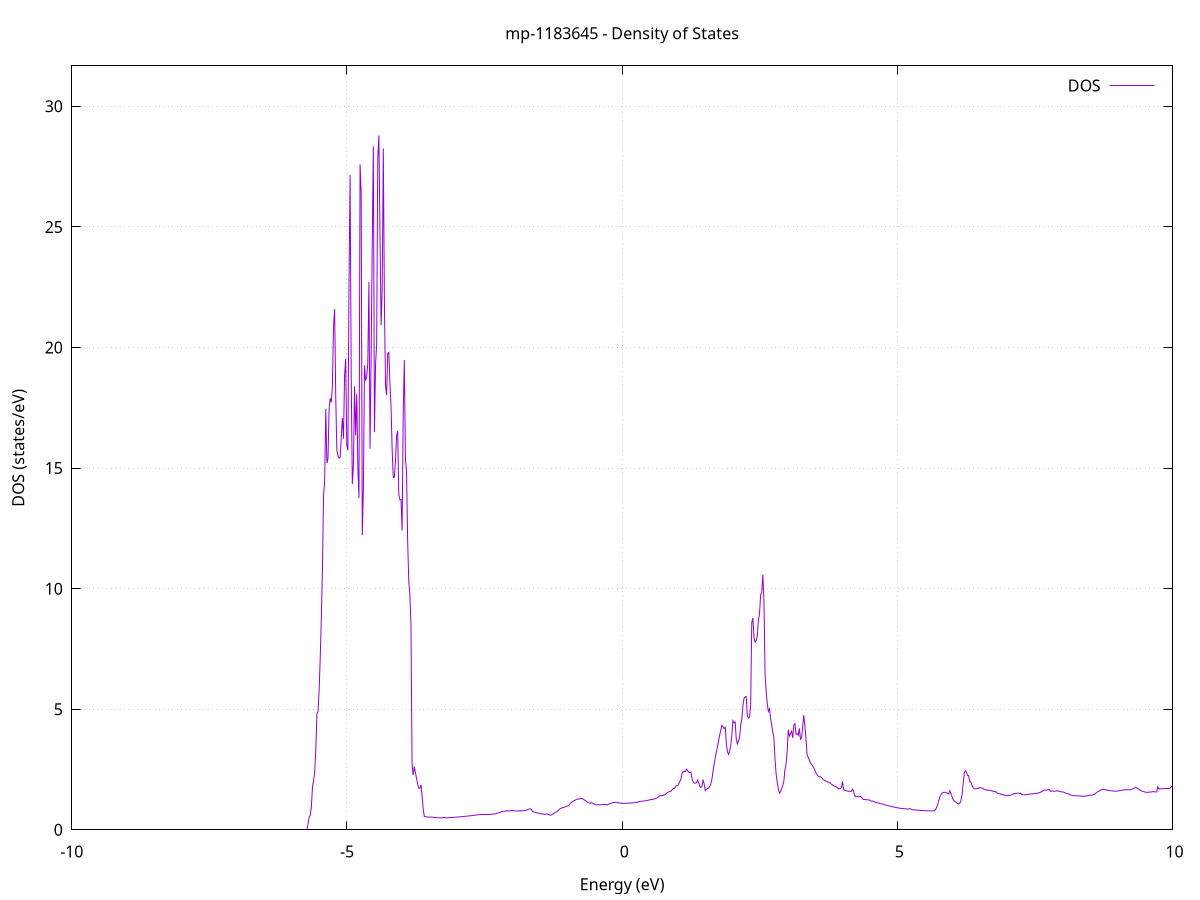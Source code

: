 set title 'mp-1183645 - Density of States'
set xlabel 'Energy (eV)'
set ylabel 'DOS (states/eV)'
set grid
set xrange [-10:10]
set yrange [0:31.679]
set xzeroaxis lt -1
set terminal png size 800,600
set output 'mp-1183645_dos_gnuplot.png'
plot '-' using 1:2 with lines title 'DOS'
-7.556600 0.000000
-7.536500 0.000000
-7.516300 0.000000
-7.496200 0.000000
-7.476100 0.000000
-7.456000 0.000000
-7.435900 0.000000
-7.415800 0.000000
-7.395700 0.000000
-7.375600 0.000000
-7.355500 0.000000
-7.335400 0.000000
-7.315300 0.000000
-7.295200 0.000000
-7.275100 0.000000
-7.255000 0.000000
-7.234900 0.000000
-7.214800 0.000000
-7.194700 0.000000
-7.174600 0.000000
-7.154500 0.000000
-7.134300 0.000000
-7.114200 0.000000
-7.094100 0.000000
-7.074000 0.000000
-7.053900 0.000000
-7.033800 0.000000
-7.013700 0.000000
-6.993600 0.000000
-6.973500 0.000000
-6.953400 0.000000
-6.933300 0.000000
-6.913200 0.000000
-6.893100 0.000000
-6.873000 0.000000
-6.852900 0.000000
-6.832800 0.000000
-6.812700 0.000000
-6.792600 0.000000
-6.772500 0.000000
-6.752300 0.000000
-6.732200 0.000000
-6.712100 0.000000
-6.692000 0.000000
-6.671900 0.000000
-6.651800 0.000000
-6.631700 0.000000
-6.611600 0.000000
-6.591500 0.000000
-6.571400 0.000000
-6.551300 0.000000
-6.531200 0.000000
-6.511100 0.000000
-6.491000 0.000000
-6.470900 0.000000
-6.450800 0.000000
-6.430700 0.000000
-6.410600 0.000000
-6.390500 0.000000
-6.370400 0.000000
-6.350200 0.000000
-6.330100 0.000000
-6.310000 0.000000
-6.289900 0.000000
-6.269800 0.000000
-6.249700 0.000000
-6.229600 0.000000
-6.209500 0.000000
-6.189400 0.000000
-6.169300 0.000000
-6.149200 0.000000
-6.129100 0.000000
-6.109000 0.000000
-6.088900 0.000000
-6.068800 0.000000
-6.048700 0.000000
-6.028600 0.000000
-6.008500 0.000000
-5.988400 0.000000
-5.968200 0.000000
-5.948100 0.000000
-5.928000 0.000000
-5.907900 0.000000
-5.887800 0.000000
-5.867700 0.000000
-5.847600 0.000000
-5.827500 0.000000
-5.807400 0.000000
-5.787300 0.000000
-5.767200 0.000000
-5.747100 0.000000
-5.727000 0.015100
-5.706900 0.247000
-5.686800 0.523000
-5.666700 0.599200
-5.646600 0.967900
-5.626500 1.784100
-5.606400 2.040100
-5.586300 2.386400
-5.566100 3.312200
-5.546000 4.812600
-5.525900 4.905100
-5.505800 5.777400
-5.485700 7.138900
-5.465600 8.777000
-5.445500 10.842700
-5.425400 13.877800
-5.405300 14.445100
-5.385200 17.449700
-5.365100 15.209900
-5.345000 15.383200
-5.324900 17.431600
-5.304800 17.898200
-5.284700 17.726200
-5.264600 18.415500
-5.244500 20.850100
-5.224400 21.592100
-5.204300 17.996700
-5.184100 15.753200
-5.164000 15.520900
-5.143900 15.415400
-5.123800 15.445300
-5.103700 16.280000
-5.083600 17.078200
-5.063500 16.216400
-5.043400 18.832300
-5.023300 19.521800
-5.003200 15.952900
-4.983100 15.730900
-4.963000 22.696300
-4.942900 27.159100
-4.922800 18.734100
-4.902700 14.335300
-4.882600 15.102200
-4.862500 18.387900
-4.842400 16.354900
-4.822300 18.083900
-4.802100 15.004400
-4.782000 13.757100
-4.761900 27.594900
-4.741800 26.421700
-4.721700 12.218400
-4.701600 14.118600
-4.681500 19.258500
-4.661400 18.627400
-4.641300 18.779800
-4.621200 19.360500
-4.601100 22.711600
-4.581000 15.800700
-4.560900 19.657100
-4.540800 24.265500
-4.520700 28.349700
-4.500600 16.487200
-4.480500 19.317900
-4.460400 20.122000
-4.440300 27.858400
-4.420200 28.798800
-4.400000 24.730300
-4.379900 20.924800
-4.359800 22.409300
-4.339700 28.256300
-4.319600 21.833700
-4.299500 18.412600
-4.279400 18.026800
-4.259300 19.759500
-4.239200 19.794000
-4.219100 18.492000
-4.199000 17.551400
-4.178900 15.764700
-4.158800 14.608400
-4.138700 14.622200
-4.118600 15.309500
-4.098500 16.323700
-4.078400 16.538700
-4.058300 13.900200
-4.038200 13.684500
-4.018000 13.692200
-3.997900 12.411000
-3.977800 17.319400
-3.957700 19.482500
-3.937600 15.372800
-3.917500 14.846700
-3.897400 11.980100
-3.877300 10.318700
-3.857200 9.732000
-3.837100 8.513400
-3.817000 2.743500
-3.796900 2.266100
-3.776800 2.622900
-3.756700 2.382400
-3.736600 2.137100
-3.716500 1.903400
-3.696400 1.725900
-3.676300 1.718500
-3.656200 1.859800
-3.636100 1.428100
-3.615900 0.895500
-3.595800 0.560700
-3.575700 0.546000
-3.555600 0.535600
-3.535500 0.529800
-3.515400 0.527500
-3.495300 0.526100
-3.475200 0.525700
-3.455100 0.526100
-3.435000 0.521600
-3.414900 0.508900
-3.394800 0.506200
-3.374700 0.502700
-3.354600 0.499700
-3.334500 0.498100
-3.314400 0.497100
-3.294300 0.496200
-3.274200 0.495400
-3.254100 0.494800
-3.233900 0.494700
-3.213800 0.495300
-3.193700 0.496700
-3.173600 0.499100
-3.153500 0.501700
-3.133400 0.504600
-3.113300 0.507600
-3.093200 0.510700
-3.073100 0.513900
-3.053000 0.517300
-3.032900 0.520800
-3.012800 0.524300
-2.992700 0.528000
-2.972600 0.531700
-2.952500 0.535400
-2.932400 0.539300
-2.912300 0.544500
-2.892200 0.549500
-2.872100 0.554500
-2.851900 0.559200
-2.831800 0.563800
-2.811700 0.568100
-2.791600 0.572700
-2.771500 0.577300
-2.751400 0.581700
-2.731300 0.586000
-2.711200 0.593200
-2.691100 0.600200
-2.671000 0.606600
-2.650900 0.612200
-2.630800 0.617700
-2.610700 0.622100
-2.590600 0.625900
-2.570500 0.629200
-2.550400 0.632000
-2.530300 0.632000
-2.510200 0.631400
-2.490100 0.631400
-2.470000 0.631500
-2.449800 0.631800
-2.429700 0.632500
-2.409600 0.636000
-2.389500 0.640300
-2.369400 0.644900
-2.349300 0.649900
-2.329200 0.655100
-2.309100 0.660700
-2.289000 0.668900
-2.268900 0.683600
-2.248800 0.700500
-2.228700 0.710800
-2.208600 0.722300
-2.188500 0.753900
-2.168400 0.767500
-2.148300 0.765300
-2.128200 0.773200
-2.108100 0.779300
-2.088000 0.783300
-2.067800 0.784900
-2.047700 0.785700
-2.027600 0.786600
-2.007500 0.787100
-1.987400 0.787000
-1.967300 0.782700
-1.947200 0.783000
-1.927100 0.781800
-1.907000 0.779400
-1.886900 0.780800
-1.866800 0.782700
-1.846700 0.783600
-1.826600 0.786000
-1.806500 0.790300
-1.786400 0.796500
-1.766300 0.804500
-1.746200 0.814400
-1.726100 0.828000
-1.706000 0.849000
-1.685800 0.861600
-1.665700 0.865200
-1.645600 0.840700
-1.625500 0.756500
-1.605400 0.741000
-1.585300 0.727400
-1.565200 0.714600
-1.545100 0.702400
-1.525000 0.690800
-1.504900 0.679900
-1.484800 0.669600
-1.464700 0.660100
-1.444600 0.651500
-1.424500 0.645200
-1.404400 0.640900
-1.384300 0.652700
-1.364200 0.657700
-1.344100 0.642500
-1.324000 0.621700
-1.303900 0.605300
-1.283700 0.619500
-1.263600 0.647500
-1.243500 0.676400
-1.223400 0.705300
-1.203300 0.729300
-1.183200 0.757800
-1.163100 0.792500
-1.143000 0.838200
-1.122900 0.877600
-1.102800 0.902100
-1.082700 0.914800
-1.062600 0.926400
-1.042500 0.943100
-1.022400 0.960700
-1.002300 0.979400
-0.982200 0.999100
-0.962100 1.022200
-0.942000 1.096600
-0.921900 1.132800
-0.901700 1.163700
-0.881600 1.192300
-0.861500 1.219300
-0.841400 1.246200
-0.821300 1.266400
-0.801200 1.265600
-0.781100 1.285400
-0.761000 1.289200
-0.740900 1.299300
-0.720800 1.286600
-0.700700 1.262400
-0.680600 1.227600
-0.660500 1.198700
-0.640400 1.163100
-0.620300 1.127200
-0.600200 1.110100
-0.580100 1.097400
-0.560000 1.124700
-0.539900 1.107400
-0.519800 1.083800
-0.499600 1.064500
-0.479500 1.032400
-0.459400 1.034700
-0.439300 1.036200
-0.419200 1.033100
-0.399100 1.033200
-0.379000 1.038300
-0.358900 1.046300
-0.338800 1.051700
-0.318700 1.054500
-0.298600 1.042900
-0.278500 1.027700
-0.258400 1.048300
-0.238300 1.068200
-0.218200 1.086100
-0.198100 1.101400
-0.178000 1.115300
-0.157900 1.127300
-0.137800 1.136200
-0.117600 1.139700
-0.097500 1.137300
-0.077400 1.129000
-0.057300 1.114500
-0.037200 1.104700
-0.017100 1.099200
0.003000 1.095500
0.023100 1.093500
0.043200 1.094100
0.063300 1.096000
0.083400 1.098300
0.103500 1.101200
0.123600 1.104400
0.143700 1.108000
0.163800 1.111700
0.183900 1.115600
0.204000 1.119600
0.224100 1.124400
0.244200 1.130300
0.264400 1.136600
0.284500 1.143200
0.304600 1.173600
0.324700 1.177300
0.344800 1.181600
0.364900 1.186300
0.385000 1.191500
0.405100 1.197300
0.425200 1.204000
0.445300 1.212000
0.465400 1.221200
0.485500 1.231800
0.505600 1.244700
0.525700 1.251700
0.545800 1.259100
0.565900 1.269000
0.586000 1.282800
0.606100 1.298000
0.626200 1.315000
0.646300 1.333100
0.666500 1.388300
0.686600 1.411900
0.706700 1.412600
0.726800 1.421300
0.746900 1.428200
0.767000 1.448800
0.787100 1.469600
0.807200 1.517700
0.827300 1.552100
0.847400 1.569800
0.867500 1.586300
0.887600 1.599300
0.907700 1.667900
0.927800 1.716300
0.947900 1.716200
0.968000 1.786100
0.988100 1.827800
1.008200 1.823900
1.028300 1.905600
1.048500 1.997500
1.068600 2.111000
1.088700 2.339000
1.108800 2.413100
1.128900 2.428100
1.149000 2.414600
1.169100 2.510300
1.189200 2.456100
1.209300 2.388400
1.229400 2.378200
1.249500 2.393600
1.269600 2.118000
1.289700 1.988900
1.309800 1.944500
1.329900 1.933400
1.350000 1.948600
1.370100 2.061400
1.390200 1.950200
1.410300 1.800400
1.430500 1.756300
1.450600 1.795300
1.470700 2.082100
1.490800 1.886900
1.510900 1.623100
1.531000 1.685700
1.551100 1.706300
1.571200 1.732700
1.591300 1.791500
1.611400 1.907200
1.631500 2.103100
1.651600 2.441400
1.671700 2.728400
1.691800 2.982300
1.711900 3.221900
1.732000 3.437200
1.752100 3.684400
1.772200 3.929800
1.792300 4.137000
1.812400 4.332800
1.832600 4.278500
1.852700 4.194000
1.872800 4.249800
1.892900 3.610900
1.913000 3.233100
1.933100 3.132200
1.953200 3.261800
1.973300 3.495800
1.993400 3.954800
2.013500 4.524200
2.033600 4.435900
2.053700 4.467200
2.073800 3.751100
2.093900 3.560400
2.114000 3.674900
2.134100 3.828000
2.154200 4.337500
2.174300 4.602400
2.194400 5.144800
2.214600 5.448500
2.234700 5.516200
2.254800 5.521600
2.274900 4.718300
2.295000 4.637800
2.315100 4.662400
2.335200 5.192000
2.355300 8.596700
2.375400 8.779300
2.395500 7.976300
2.415600 7.789400
2.435700 7.851700
2.455800 8.044400
2.475900 8.701800
2.496000 8.946600
2.516100 9.745100
2.536200 9.842600
2.556300 10.575500
2.576400 9.497900
2.596500 6.464900
2.616700 5.751400
2.636800 5.222100
2.656900 4.911200
2.677000 5.012200
2.697100 4.606000
2.717200 4.343200
2.737300 4.048800
2.757400 3.820900
2.777500 2.939700
2.797600 2.313700
2.817700 1.983300
2.837800 1.697900
2.857900 1.521600
2.878000 1.567200
2.898100 1.714900
2.918200 1.831500
2.938300 2.013200
2.958400 2.509400
2.978500 2.720900
2.998700 3.262400
3.018800 4.143500
3.038900 3.888700
3.059000 3.991400
3.079100 4.088600
3.099200 3.811500
3.119300 4.341300
3.139400 4.403700
3.159500 3.962800
3.179600 3.987600
3.199700 3.914500
3.219800 4.206200
3.239900 3.755400
3.260000 3.802400
3.280100 4.286300
3.300200 4.752600
3.320300 4.311900
3.340400 3.780600
3.360500 3.122600
3.380700 3.001500
3.400800 2.886700
3.420900 2.776400
3.441000 2.710500
3.461100 2.650100
3.481200 2.566300
3.501300 2.479300
3.521400 2.356700
3.541500 2.289800
3.561600 2.223700
3.581700 2.197400
3.601800 2.199200
3.621900 2.168200
3.642000 2.109300
3.662100 2.072000
3.682200 2.045700
3.702300 2.020500
3.722400 1.994900
3.742500 1.974700
3.762600 1.951700
3.782800 1.944900
3.802900 1.887500
3.823000 1.858100
3.843100 1.826200
3.863200 1.790000
3.883300 1.792800
3.903400 1.754500
3.923500 1.712100
3.943600 1.696600
3.963700 1.714300
3.983800 1.740500
4.003900 2.007400
4.024000 1.681700
4.044100 1.633600
4.064200 1.621900
4.084300 1.608400
4.104400 1.601400
4.124500 1.595100
4.144600 1.589700
4.164800 1.594000
4.184900 1.682600
4.205000 1.596800
4.225100 1.411900
4.245200 1.378100
4.265300 1.376500
4.285400 1.367100
4.305500 1.360900
4.325600 1.395000
4.345700 1.358700
4.365800 1.286100
4.385900 1.254900
4.406000 1.255200
4.426100 1.250200
4.446200 1.241800
4.466300 1.241000
4.486400 1.244400
4.506500 1.203900
4.526600 1.192200
4.546700 1.186200
4.566900 1.186100
4.587000 1.150000
4.607100 1.132900
4.627200 1.123300
4.647300 1.113000
4.667400 1.102100
4.687500 1.086400
4.707600 1.077900
4.727700 1.072600
4.747800 1.059900
4.767900 1.044300
4.788000 1.028500
4.808100 1.012000
4.828200 1.001500
4.848300 0.991000
4.868400 0.980700
4.888500 0.970500
4.908600 0.960300
4.928700 0.947600
4.948900 0.933800
4.969000 0.925400
4.989100 0.916900
5.009200 0.908300
5.029300 0.899300
5.049400 0.891800
5.069500 0.887300
5.089600 0.883100
5.109700 0.878600
5.129800 0.873900
5.149900 0.869200
5.170000 0.866600
5.190100 0.863200
5.210200 0.859600
5.230300 0.877700
5.250400 0.855700
5.270500 0.839700
5.290600 0.829700
5.310700 0.824800
5.330900 0.820500
5.351000 0.816500
5.371100 0.812700
5.391200 0.808900
5.411300 0.805000
5.431400 0.801100
5.451500 0.797600
5.471600 0.794600
5.491700 0.791900
5.511800 0.789800
5.531900 0.788300
5.552000 0.787000
5.572100 0.785800
5.592200 0.784800
5.612300 0.783900
5.632400 0.783300
5.652500 0.783100
5.672600 0.785700
5.692700 0.830000
5.712800 0.921800
5.733000 1.044800
5.753100 1.221300
5.773200 1.360200
5.793300 1.452900
5.813400 1.517900
5.833500 1.550900
5.853600 1.555500
5.873700 1.554800
5.893800 1.531300
5.913900 1.505400
5.934000 1.484300
5.954100 1.615900
5.974200 1.501100
5.994300 1.374900
6.014400 1.246800
6.034500 1.200900
6.054600 1.159500
6.074700 1.122500
6.094800 1.089800
6.115000 1.064000
6.135100 1.096800
6.155200 1.213400
6.175300 1.434500
6.195400 1.888400
6.215500 2.347600
6.235600 2.450300
6.255700 2.396400
6.275800 2.254600
6.295900 2.244200
6.316000 1.988800
6.336100 1.987500
6.356200 1.848200
6.376300 1.749900
6.396400 1.698900
6.416500 1.695300
6.436600 1.698900
6.456700 1.710400
6.476800 1.729500
6.497000 1.752400
6.517100 1.739500
6.537200 1.729900
6.557300 1.717600
6.577400 1.663400
6.597500 1.661400
6.617600 1.652200
6.637700 1.638900
6.657800 1.642500
6.677900 1.640600
6.698000 1.627600
6.718100 1.613200
6.738200 1.602700
6.758300 1.590000
6.778400 1.584100
6.798500 1.559200
6.818600 1.514000
6.838700 1.500600
6.858800 1.487500
6.878900 1.474500
6.899100 1.462100
6.919200 1.450600
6.939300 1.441400
6.959400 1.432400
6.979500 1.425300
6.999600 1.420000
7.019700 1.418500
7.039800 1.425700
7.059900 1.437600
7.080000 1.452900
7.100100 1.464700
7.120200 1.506000
7.140300 1.504900
7.160400 1.506900
7.180500 1.514600
7.200600 1.521300
7.220700 1.501100
7.240800 1.521100
7.260900 1.458500
7.281100 1.452600
7.301200 1.452000
7.321300 1.451900
7.341400 1.455000
7.361500 1.461200
7.381600 1.475300
7.401700 1.482700
7.421800 1.481900
7.441900 1.487400
7.462000 1.492200
7.482100 1.496900
7.502200 1.501700
7.522300 1.508200
7.542400 1.515900
7.562500 1.526100
7.582600 1.540900
7.602700 1.559300
7.622800 1.580600
7.642900 1.603200
7.663000 1.626200
7.683200 1.649600
7.703300 1.636700
7.723400 1.651700
7.743500 1.667200
7.763600 1.661200
7.783700 1.598200
7.803800 1.603200
7.823900 1.609800
7.844000 1.599700
7.864100 1.601400
7.884200 1.603400
7.904300 1.620500
7.924400 1.609400
7.944500 1.591100
7.964600 1.579900
7.984700 1.574400
8.004800 1.567000
8.024900 1.559700
8.045000 1.531200
8.065200 1.516600
8.085300 1.504600
8.105400 1.493400
8.125500 1.470100
8.145600 1.446700
8.165700 1.436600
8.185800 1.423700
8.205900 1.414900
8.226000 1.410200
8.246100 1.408000
8.266200 1.406900
8.286300 1.406600
8.306400 1.407300
8.326500 1.408900
8.346600 1.395500
8.366700 1.391500
8.386800 1.389000
8.406900 1.389300
8.427000 1.400200
8.447200 1.411400
8.467300 1.421700
8.487400 1.431000
8.507500 1.439100
8.527600 1.436200
8.547700 1.441400
8.567800 1.456300
8.587900 1.473100
8.608000 1.521700
8.628100 1.555800
8.648200 1.587800
8.668300 1.608700
8.688400 1.637000
8.708500 1.664300
8.728600 1.685500
8.748700 1.668400
8.768800 1.664000
8.788900 1.666500
8.809000 1.641800
8.829100 1.637000
8.849300 1.631800
8.869400 1.622400
8.889500 1.616200
8.909600 1.609600
8.929700 1.604800
8.949800 1.601500
8.969900 1.599900
8.990000 1.598900
9.010100 1.607700
9.030200 1.619200
9.050300 1.628400
9.070400 1.637800
9.090500 1.645800
9.110600 1.651100
9.130700 1.656700
9.150800 1.660800
9.170900 1.663200
9.191000 1.667000
9.211100 1.657400
9.231300 1.656900
9.251400 1.676400
9.271500 1.696000
9.291600 1.712300
9.311700 1.731800
9.331800 1.763600
9.351900 1.726200
9.372000 1.707000
9.392100 1.674800
9.412200 1.636600
9.432300 1.618600
9.452400 1.601800
9.472500 1.585500
9.492600 1.570500
9.512700 1.559100
9.532800 1.554000
9.552900 1.554300
9.573000 1.559300
9.593100 1.564300
9.613300 1.569900
9.633400 1.577500
9.653500 1.578600
9.673600 1.576100
9.693700 1.569700
9.713800 1.571300
9.733900 1.787000
9.754000 1.686800
9.774100 1.695300
9.794200 1.701500
9.814300 1.705500
9.834400 1.707300
9.854500 1.706200
9.874600 1.704600
9.894700 1.706900
9.914800 1.709100
9.934900 1.711600
9.955000 1.727700
9.975100 1.763300
9.995200 1.820000
10.015400 1.802400
10.035500 1.783600
10.055600 1.783400
10.075700 1.785200
10.095800 1.788200
10.115900 1.792300
10.136000 1.866200
10.156100 1.866500
10.176200 1.875100
10.196300 1.878700
10.216400 1.873500
10.236500 1.869500
10.256600 1.867400
10.276700 1.862800
10.296800 1.858700
10.316900 1.850300
10.337000 1.840300
10.357100 1.831000
10.377200 1.819600
10.397400 1.800500
10.417500 1.776700
10.437600 1.748400
10.457700 1.716500
10.477800 1.720400
10.497900 1.749400
10.518000 1.744900
10.538100 1.680500
10.558200 1.656500
10.578300 1.631100
10.598400 1.604300
10.618500 1.588600
10.638600 1.575100
10.658700 1.554200
10.678800 1.531200
10.698900 1.509000
10.719000 1.487800
10.739100 1.466800
10.759200 1.455200
10.779300 1.452900
10.799500 1.433500
10.819600 1.416300
10.839700 1.401500
10.859800 1.389200
10.879900 1.382200
10.900000 1.379000
10.920100 1.380200
10.940200 1.383900
10.960300 1.392400
10.980400 1.411600
11.000500 1.434500
11.020600 1.453500
11.040700 1.467200
11.060800 1.474400
11.080900 1.476200
11.101000 1.471800
11.121100 1.462300
11.141200 1.448500
11.161300 1.433600
11.181500 1.417900
11.201600 1.405300
11.221700 1.423100
11.241800 1.481500
11.261900 1.522800
11.282000 1.472300
11.302100 1.444100
11.322200 1.420000
11.342300 1.430400
11.362400 1.456000
11.382500 1.485500
11.402600 1.516900
11.422700 1.549300
11.442800 1.580000
11.462900 1.616100
11.483000 1.661200
11.503100 1.695100
11.523200 1.736400
11.543300 1.778900
11.563500 1.819600
11.583600 1.898500
11.603700 1.983900
11.623800 2.042600
11.643900 2.075100
11.664000 2.100600
11.684100 2.123400
11.704200 2.092000
11.724300 2.091700
11.744400 2.056800
11.764500 2.020500
11.784600 2.018300
11.804700 2.015200
11.824800 2.014300
11.844900 1.986300
11.865000 1.982400
11.885100 1.980100
11.905200 1.996900
11.925300 2.022900
11.945400 2.047500
11.965600 2.082400
11.985700 2.120800
12.005800 2.159900
12.025900 2.201200
12.046000 2.241400
12.066100 2.259700
12.086200 2.260400
12.106300 2.236800
12.126400 2.201900
12.146500 2.205200
12.166600 2.234500
12.186700 2.265300
12.206800 2.290800
12.226900 2.311700
12.247000 2.328600
12.267100 2.359400
12.287200 2.365000
12.307300 2.384300
12.327400 2.407800
12.347600 2.427900
12.367700 2.456900
12.387800 2.466600
12.407900 2.380500
12.428000 2.349900
12.448100 2.316300
12.468200 2.262400
12.488300 2.170200
12.508400 2.130400
12.528500 2.106900
12.548600 2.107400
12.568700 2.165400
12.588800 2.248300
12.608900 2.344400
12.629000 2.361800
12.649100 2.282800
12.669200 2.303500
12.689300 2.326100
12.709400 2.350400
12.729500 2.367000
12.749700 2.379500
12.769800 2.386200
12.789900 2.387600
12.810000 2.395900
12.830100 2.404300
12.850200 2.413800
12.870300 2.410400
12.890400 2.380800
12.910500 2.339200
12.930600 2.297500
12.950700 2.279500
12.970800 2.278300
12.990900 2.278500
13.011000 2.278900
13.031100 2.255000
13.051200 2.174400
13.071300 2.065700
13.091400 1.989600
13.111500 1.934100
13.131700 1.821200
13.151800 1.806600
13.171900 1.798500
13.192000 1.798000
13.212100 1.855000
13.232200 1.984500
13.252300 2.030700
13.272400 1.967600
13.292500 1.944800
13.312600 1.934900
13.332700 1.934200
13.352800 1.927200
13.372900 1.919800
13.393000 1.914300
13.413100 1.914500
13.433200 1.919100
13.453300 1.953100
13.473400 1.972000
13.493500 2.001500
13.513700 2.040400
13.533800 2.080100
13.553900 2.116000
13.574000 2.138900
13.594100 2.152300
13.614200 2.167200
13.634300 2.184400
13.654400 2.184100
13.674500 2.176100
13.694600 2.175200
13.714700 2.193300
13.734800 2.195600
13.754900 2.208500
13.775000 2.232900
13.795100 2.274500
13.815200 2.262800
13.835300 2.263100
13.855400 2.296800
13.875500 2.336700
13.895600 2.348700
13.915800 2.343100
13.935900 2.322900
13.956000 2.284800
13.976100 2.241400
13.996200 2.187100
14.016300 2.133700
14.036400 2.082800
14.056500 2.044700
14.076600 2.012600
14.096700 1.985000
14.116800 1.958800
14.136900 1.934500
14.157000 1.912400
14.177100 1.891500
14.197200 1.873300
14.217300 1.857700
14.237400 1.844400
14.257500 1.831600
14.277600 1.818900
14.297800 1.807900
14.317900 1.802000
14.338000 1.793500
14.358100 1.796600
14.378200 1.807800
14.398300 1.980100
14.418400 1.961400
14.438500 1.973700
14.458600 2.030500
14.478700 2.063900
14.498800 2.013800
14.518900 1.931500
14.539000 1.906500
14.559100 1.912000
14.579200 1.924800
14.599300 1.945100
14.619400 1.980900
14.639500 2.017300
14.659600 2.069600
14.679800 2.109300
14.699900 2.149900
14.720000 2.189200
14.740100 2.220500
14.760200 2.229800
14.780300 2.224400
14.800400 2.209600
14.820500 2.185100
14.840600 2.157700
14.860700 2.120300
14.880800 2.082500
14.900900 2.050400
14.921000 2.052400
14.941100 1.991200
14.961200 1.987900
14.981300 1.986600
15.001400 1.984100
15.021500 1.980700
15.041600 1.953300
15.061700 1.917500
15.081900 1.889200
15.102000 1.870600
15.122100 1.863000
15.142200 1.866600
15.162300 1.875700
15.182400 1.885600
15.202500 1.892900
15.222600 1.898800
15.242700 1.902100
15.262800 1.932300
15.282900 1.939300
15.303000 1.930800
15.323100 1.914100
15.343200 1.890300
15.363300 1.876300
15.383400 1.862100
15.403500 1.859400
15.423600 1.838400
15.443700 1.827800
15.463900 1.820100
15.484000 1.813100
15.504100 1.807000
15.524200 1.811000
15.544300 1.817500
15.564400 1.889100
15.584500 1.894900
15.604600 1.901500
15.624700 1.909100
15.644800 1.918000
15.664900 1.923300
15.685000 1.925000
15.705100 1.923100
15.725200 1.928300
15.745300 1.936600
15.765400 1.940800
15.785500 1.945800
15.805600 1.951200
15.825700 1.950500
15.845800 1.955000
15.866000 1.961200
15.886100 1.965600
15.906200 1.970300
15.926300 1.967000
15.946400 1.973800
15.966500 1.986000
15.986600 1.989300
16.006700 1.993200
16.026800 1.995800
16.046900 1.999600
16.067000 2.051300
16.087100 1.927100
16.107200 1.932800
16.127300 1.945700
16.147400 1.959300
16.167500 2.013400
16.187600 2.016700
16.207700 1.942100
16.227800 1.943200
16.248000 1.942100
16.268100 1.936800
16.288200 1.927800
16.308300 1.922100
16.328400 1.920200
16.348500 1.925100
16.368600 1.988500
16.388700 1.996700
16.408800 2.017800
16.428900 1.998300
16.449000 1.961900
16.469100 1.918200
16.489200 1.866800
16.509300 1.807000
16.529400 1.731400
16.549500 1.673100
16.569600 1.635100
16.589700 1.610400
16.609800 1.597100
16.630000 1.586700
16.650100 1.576900
16.670200 1.567700
16.690300 1.558700
16.710400 1.551900
16.730500 1.547300
16.750600 1.545000
16.770700 1.539600
16.790800 1.532100
16.810900 1.523600
16.831000 1.512800
16.851100 1.510400
16.871200 1.512500
16.891300 1.518700
16.911400 1.528300
16.931500 1.538100
16.951600 1.547100
16.971700 1.513800
16.991800 1.475300
17.011900 1.480000
17.032100 1.471600
17.052200 1.466700
17.072300 1.465500
17.092400 1.465600
17.112500 1.460900
17.132600 1.451100
17.152700 1.451900
17.172800 1.461400
17.192900 1.473800
17.213000 1.487800
17.233100 1.503500
17.253200 1.518000
17.273300 1.533100
17.293400 1.546900
17.313500 1.559700
17.333600 1.581700
17.353700 1.607100
17.373800 1.631500
17.393900 1.654600
17.414100 1.676500
17.434200 1.697200
17.454300 1.717200
17.474400 1.736300
17.494500 1.725400
17.514600 1.710500
17.534700 1.727300
17.554800 1.755800
17.574900 1.791000
17.595000 1.831300
17.615100 1.880300
17.635200 1.939400
17.655300 2.018800
17.675400 2.074000
17.695500 2.043400
17.715600 2.086500
17.735700 2.089300
17.755800 2.110500
17.775900 2.125400
17.796100 2.120100
17.816200 2.110800
17.836300 2.116400
17.856400 2.132800
17.876500 2.167600
17.896600 2.216100
17.916700 2.231800
17.936800 2.224300
17.956900 2.235000
17.977000 2.256200
17.997100 2.276000
18.017200 2.270300
18.037300 2.221000
18.057400 2.189000
18.077500 2.159800
18.097600 2.125900
18.117700 2.091600
18.137800 2.065100
18.157900 2.041100
18.178000 2.034200
18.198200 2.040100
18.218300 2.049200
18.238400 2.061200
18.258500 2.073100
18.278600 2.145200
18.298700 2.155600
18.318800 2.163700
18.338900 2.209300
18.359000 2.516300
18.379100 2.497800
18.399200 2.479300
18.419300 2.514700
18.439400 2.511000
18.459500 2.403300
18.479600 2.385300
18.499700 2.460100
18.519800 2.557000
18.539900 2.692100
18.560000 2.858700
18.580200 3.040700
18.600300 3.243000
18.620400 3.426900
18.640500 3.578900
18.660600 3.699400
18.680700 3.795000
18.700800 3.818900
18.720900 3.702300
18.741000 3.538000
18.761100 3.466000
18.781200 3.450300
18.801300 3.540500
18.821400 3.233300
18.841500 3.089100
18.861600 3.004900
18.881700 2.921600
18.901800 2.794900
18.921900 2.747100
18.942000 2.708700
18.962100 2.685700
18.982300 2.675200
19.002400 2.528800
19.022500 2.463700
19.042600 2.425300
19.062700 2.407100
19.082800 2.476500
19.102900 2.492800
19.123000 2.511600
19.143100 2.570500
19.163200 2.640300
19.183300 2.719200
19.203400 2.814400
19.223500 2.935500
19.243600 2.980100
19.263700 3.040500
19.283800 3.097400
19.303900 3.130600
19.324000 3.181300
19.344100 3.159900
19.364300 3.160200
19.384400 3.180800
19.404500 3.195100
19.424600 3.253100
19.444700 3.260200
19.464800 3.222700
19.484900 3.183800
19.505000 3.141800
19.525100 3.111500
19.545200 3.070300
19.565300 3.149800
19.585400 3.143100
19.605500 2.968600
19.625600 3.115000
19.645700 3.287200
19.665800 3.358400
19.685900 3.463900
19.706000 3.587800
19.726100 3.759600
19.746300 3.829000
19.766400 3.604500
19.786500 3.473900
19.806600 3.448700
19.826700 3.414000
19.846800 3.330300
19.866900 3.269500
19.887000 3.106000
19.907100 3.043400
19.927200 2.982000
19.947300 2.896200
19.967400 2.833400
19.987500 2.807500
20.007600 2.801700
20.027700 2.808100
20.047800 2.838500
20.067900 2.882900
20.088000 2.920500
20.108100 2.889100
20.128200 2.837400
20.148400 2.795800
20.168500 2.757200
20.188600 2.728600
20.208700 2.726900
20.228800 2.738000
20.248900 2.755200
20.269000 2.776200
20.289100 2.823900
20.309200 2.840700
20.329300 2.864900
20.349400 2.881800
20.369500 2.820500
20.389600 2.786700
20.409700 2.773200
20.429800 2.772000
20.449900 2.789500
20.470000 2.808000
20.490100 2.826600
20.510200 2.839700
20.530400 2.811700
20.550500 2.778600
20.570600 2.763400
20.590700 2.745400
20.610800 2.722600
20.630900 2.701600
20.651000 2.710300
20.671100 2.543300
20.691200 2.522000
20.711300 2.580600
20.731400 2.608900
20.751500 2.624000
20.771600 2.571600
20.791700 2.582200
20.811800 2.632100
20.831900 2.631800
20.852000 2.628900
20.872100 2.622800
20.892200 2.615500
20.912300 2.612800
20.932500 2.619600
20.952600 2.644500
20.972700 2.674300
20.992800 2.696100
21.012900 2.708100
21.033000 2.703000
21.053100 2.680100
21.073200 2.664800
21.093300 2.677900
21.113400 2.701900
21.133500 2.744500
21.153600 2.773900
21.173700 2.779700
21.193800 2.731200
21.213900 2.601700
21.234000 2.559600
21.254100 2.533100
21.274200 2.499200
21.294300 2.463700
21.314500 2.345800
21.334600 2.278300
21.354700 2.217800
21.374800 2.161500
21.394900 2.108100
21.415000 2.057800
21.435100 2.009200
21.455200 2.041100
21.475300 1.989600
21.495400 1.977100
21.515500 1.965200
21.535600 1.947900
21.555700 1.928700
21.575800 1.908500
21.595900 1.905600
21.616000 1.911700
21.636100 1.926600
21.656200 1.948100
21.676300 1.978300
21.696500 2.088200
21.716600 2.067400
21.736700 2.050200
21.756800 2.059600
21.776900 2.085000
21.797000 2.108900
21.817100 2.127900
21.837200 2.099400
21.857300 2.120800
21.877400 2.148500
21.897500 2.177100
21.917600 2.208000
21.937700 2.245500
21.957800 2.289800
21.977900 2.349400
21.998000 2.459700
22.018100 2.585000
22.038200 2.701800
22.058300 2.830600
22.078400 2.795900
22.098600 2.766500
22.118700 2.735700
22.138800 2.694500
22.158900 2.617200
22.179000 2.507700
22.199100 2.309700
22.219200 2.238400
22.239300 2.154300
22.259400 2.081500
22.279500 2.019200
22.299600 1.962300
22.319700 1.911600
22.339800 1.875900
22.359900 1.755900
22.380000 1.713500
22.400100 1.697600
22.420200 1.673600
22.440300 1.654600
22.460400 1.639200
22.480600 1.623800
22.500700 1.611500
22.520800 1.610600
22.540900 1.626700
22.561000 1.637200
22.581100 1.619600
22.601200 1.601500
22.621300 1.586500
22.641400 1.564400
22.661500 1.600000
22.681600 1.558300
22.701700 1.548500
22.721800 1.547000
22.741900 1.544800
22.762000 1.544100
22.782100 1.545200
22.802200 1.546800
22.822300 1.561500
22.842400 1.581800
22.862600 1.651300
22.882700 1.657200
22.902800 1.670100
22.922900 1.692400
22.943000 1.725200
22.963100 1.761200
22.983200 1.810000
23.003300 1.980700
23.023400 1.935000
23.043500 2.012000
23.063600 2.040900
23.083700 2.059900
23.103800 2.077600
23.123900 2.093300
23.144000 2.106300
23.164100 2.114600
23.184200 2.117400
23.204300 2.114100
23.224400 2.099900
23.244500 2.091100
23.264700 2.089100
23.284800 2.095800
23.304900 2.110400
23.325000 2.133200
23.345100 2.154200
23.365200 2.166600
23.385300 2.207400
23.405400 2.247100
23.425500 2.379800
23.445600 2.445100
23.465700 2.346000
23.485800 2.337700
23.505900 2.321800
23.526000 2.372100
23.546100 2.301500
23.566200 2.277500
23.586300 2.264300
23.606400 2.169800
23.626500 2.099400
23.646700 2.108700
23.666800 2.134700
23.686900 2.176500
23.707000 2.195300
23.727100 2.224800
23.747200 2.264900
23.767300 2.311800
23.787400 2.368600
23.807500 2.438600
23.827600 2.490400
23.847700 2.502000
23.867800 2.511000
23.887900 2.463600
23.908000 2.412100
23.928100 2.388900
23.948200 2.390400
23.968300 2.371500
23.988400 2.352700
24.008500 2.329900
24.028600 2.301400
24.048800 2.255700
24.068900 2.247100
24.089000 2.289500
24.109100 2.727900
24.129200 2.537200
24.149300 2.526000
24.169400 2.517800
24.189500 2.571100
24.209600 2.487700
24.229700 2.383600
24.249800 2.382000
24.269900 2.402100
24.290000 2.377900
24.310100 2.462600
24.330200 2.552000
24.350300 2.640400
24.370400 2.666600
24.390500 2.706200
24.410600 2.710400
24.430800 2.697900
24.450900 2.594500
24.471000 2.515000
24.491100 2.457100
24.511200 2.425800
24.531300 2.402200
24.551400 2.372500
24.571500 2.338600
24.591600 2.304100
24.611700 2.271200
24.631800 2.247800
24.651900 2.243000
24.672000 2.246900
24.692100 2.254600
24.712200 2.272400
24.732300 2.310300
24.752400 2.355200
24.772500 2.340900
24.792600 2.342600
24.812800 2.335400
24.832900 2.334800
24.853000 2.329900
24.873100 2.340300
24.893200 2.354400
24.913300 2.377600
24.933400 2.405100
24.953500 2.440400
24.973600 2.470300
24.993700 2.491100
25.013800 2.516900
25.033900 2.570000
25.054000 2.571600
25.074100 2.568600
25.094200 2.493300
25.114300 2.461500
25.134400 2.461800
25.154500 2.606000
25.174600 2.742200
25.194700 2.807000
25.214900 2.829500
25.235000 2.747300
25.255100 2.701000
25.275200 2.554900
25.295300 2.539400
25.315400 2.463200
25.335500 2.398500
25.355600 2.367300
25.375700 2.342500
25.395800 2.307900
25.415900 2.299500
25.436000 2.296400
25.456100 2.275500
25.476200 2.235400
25.496300 2.202600
25.516400 2.226100
25.536500 2.292100
25.556600 2.380700
25.576700 2.529500
25.596900 2.683100
25.617000 2.774300
25.637100 2.882800
25.657200 3.291600
25.677300 2.886800
25.697400 2.819900
25.717500 2.764700
25.737600 2.726700
25.757700 2.790900
25.777800 2.855400
25.797900 2.889000
25.818000 2.930400
25.838100 2.955300
25.858200 2.969200
25.878300 3.152500
25.898400 2.956900
25.918500 2.969300
25.938600 2.963600
25.958700 2.947500
25.978900 2.911800
25.999000 2.861500
26.019100 2.785400
26.039200 2.806200
26.059300 2.779100
26.079400 2.716600
26.099500 2.687300
26.119600 2.622100
26.139700 2.598400
26.159800 2.570300
26.179900 2.557100
26.200000 2.575300
26.220100 2.650200
26.240200 2.575400
26.260300 2.577700
26.280400 2.558600
26.300500 2.530400
26.320600 2.509600
26.340700 2.469900
26.360800 2.455300
26.381000 2.440700
26.401100 2.250800
26.421200 2.146800
26.441300 2.078700
26.461400 2.049600
26.481500 2.021400
26.501600 2.020100
26.521700 2.043000
26.541800 2.075700
26.561900 2.130300
26.582000 2.192800
26.602100 2.240000
26.622200 2.292500
26.642300 2.274800
26.662400 2.219900
26.682500 2.224200
26.702600 2.245800
26.722700 2.308700
26.742800 2.420400
26.763000 2.531700
26.783100 2.618500
26.803200 2.679400
26.823300 2.661700
26.843400 2.663700
26.863500 2.723200
26.883600 2.647900
26.903700 2.680800
26.923800 2.751800
26.943900 2.770500
26.964000 2.739700
26.984100 2.709700
27.004200 2.723400
27.024300 2.747300
27.044400 2.733100
27.064500 2.736000
27.084600 2.747900
27.104700 2.635200
27.124800 2.581000
27.144900 2.519200
27.165100 2.470000
27.185200 2.406200
27.205300 2.352300
27.225400 2.318800
27.245500 2.510300
27.265600 2.574400
27.285700 2.648400
27.305800 2.735200
27.325900 2.810300
27.346000 2.858900
27.366100 2.933700
27.386200 2.936200
27.406300 2.928500
27.426400 2.929400
27.446500 2.963900
27.466600 3.021500
27.486700 3.085900
27.506800 3.165800
27.526900 3.221200
27.547100 3.244300
27.567200 3.269900
27.587300 3.299600
27.607400 3.331600
27.627500 3.466800
27.647600 3.588400
27.667700 3.667800
27.687800 3.727000
27.707900 3.777800
27.728000 3.815300
27.748100 3.933100
27.768200 4.035100
27.788300 3.842100
27.808400 3.637700
27.828500 3.466800
27.848600 3.286300
27.868700 3.185400
27.888800 3.112300
27.908900 3.033100
27.929100 2.960700
27.949200 2.896800
27.969300 2.868300
27.989400 2.832600
28.009500 2.833000
28.029600 2.755600
28.049700 2.696700
28.069800 2.646800
28.089900 2.638600
28.110000 2.650900
28.130100 2.646900
28.150200 2.609300
28.170300 2.553400
28.190400 2.489100
28.210500 2.414400
28.230600 2.337600
28.250700 2.252900
28.270800 2.169600
28.290900 2.077400
28.311000 2.024300
28.331200 1.920800
28.351300 1.678200
28.371400 1.583100
28.391500 1.520000
28.411600 1.454800
28.431700 1.367400
28.451800 1.285500
28.471900 1.219400
28.492000 1.158800
28.512100 1.106500
28.532200 1.059200
28.552300 1.015500
28.572400 0.978000
28.592500 0.941600
28.612600 0.903400
28.632700 0.866800
28.652800 0.832000
28.672900 0.798700
28.693000 0.766900
28.713200 0.736900
28.733300 0.708300
28.753400 0.680500
28.773500 0.653100
28.793600 0.625500
28.813700 0.596100
28.833800 0.567100
28.853900 0.538500
28.874000 0.510300
28.894100 0.484500
28.914200 0.463400
28.934300 0.439700
28.954400 0.413900
28.974500 0.386800
28.994600 0.372000
29.014700 0.358300
29.034800 0.346100
29.054900 0.345700
29.075000 0.338000
29.095100 0.319800
29.115300 0.305400
29.135400 0.298000
29.155500 0.290800
29.175600 0.283800
29.195700 0.277000
29.215800 0.270400
29.235900 0.264100
29.256000 0.259800
29.276100 0.255500
29.296200 0.251800
29.316300 0.248200
29.336400 0.244200
29.356500 0.239700
29.376600 0.234700
29.396700 0.229300
29.416800 0.223400
29.436900 0.216900
29.457000 0.209400
29.477100 0.208500
29.497300 0.205100
29.517400 0.186100
29.537500 0.175000
29.557600 0.171400
29.577700 0.167500
29.597800 0.163500
29.617900 0.159500
29.638000 0.155600
29.658100 0.151400
29.678200 0.146900
29.698300 0.142100
29.718400 0.137100
29.738500 0.131800
29.758600 0.126200
29.778700 0.120900
29.798800 0.110200
29.818900 0.099200
29.839000 0.097800
29.859100 0.096400
29.879300 0.094800
29.899400 0.093100
29.919500 0.091300
29.939600 0.089400
29.959700 0.087400
29.979800 0.085200
29.999900 0.083000
30.020000 0.080600
30.040100 0.078200
30.060200 0.075600
30.080300 0.072900
30.100400 0.070200
30.120500 0.067300
30.140600 0.064300
30.160700 0.061200
30.180800 0.059000
30.200900 0.057300
30.221000 0.056000
30.241100 0.055300
30.261200 0.055000
30.281400 0.054100
30.301500 0.052400
30.321600 0.049900
30.341700 0.046600
30.361800 0.042500
30.381900 0.037600
30.402000 0.031900
30.422100 0.027200
30.442200 0.027400
30.462300 0.024800
30.482400 0.022300
30.502500 0.020000
30.522600 0.017700
30.542700 0.015600
30.562800 0.013700
30.582900 0.011800
30.603000 0.010100
30.623100 0.008600
30.643200 0.007100
30.663400 0.005800
30.683500 0.004600
30.703600 0.003600
30.723700 0.002700
30.743800 0.001900
30.763900 0.001200
30.784000 0.000700
30.804100 0.000300
30.824200 0.000000
30.844300 0.000000
30.864400 0.000000
30.884500 0.000000
30.904600 0.000000
30.924700 0.000000
30.944800 0.000000
30.964900 0.000000
30.985000 0.000000
31.005100 0.000000
31.025200 0.000000
31.045400 0.000000
31.065500 0.000000
31.085600 0.000000
31.105700 0.000000
31.125800 0.000000
31.145900 0.000000
31.166000 0.000000
31.186100 0.000000
31.206200 0.000000
31.226300 0.000000
31.246400 0.000000
31.266500 0.000000
31.286600 0.000000
31.306700 0.000000
31.326800 0.000000
31.346900 0.000000
31.367000 0.000000
31.387100 0.000000
31.407200 0.000000
31.427300 0.000000
31.447500 0.000000
31.467600 0.000000
31.487700 0.000000
31.507800 0.000000
31.527900 0.000000
31.548000 0.000000
31.568100 0.000000
31.588200 0.000000
31.608300 0.000000
31.628400 0.000000
31.648500 0.000000
31.668600 0.000000
31.688700 0.000000
31.708800 0.000000
31.728900 0.000000
31.749000 0.000000
31.769100 0.000000
31.789200 0.000000
31.809300 0.000000
31.829500 0.000000
31.849600 0.000000
31.869700 0.000000
31.889800 0.000000
31.909900 0.000000
31.930000 0.000000
31.950100 0.000000
31.970200 0.000000
31.990300 0.000000
32.010400 0.000000
32.030500 0.000000
32.050600 0.000000
32.070700 0.000000
32.090800 0.000000
32.110900 0.000000
32.131000 0.000000
32.151100 0.000000
32.171200 0.000000
32.191300 0.000000
32.211400 0.000000
32.231600 0.000000
32.251700 0.000000
32.271800 0.000000
32.291900 0.000000
32.312000 0.000000
32.332100 0.000000
32.352200 0.000000
32.372300 0.000000
32.392400 0.000000
32.412500 0.000000
32.432600 0.000000
32.452700 0.000000
32.472800 0.000000
32.492900 0.000000
32.513000 0.000000
32.533100 0.000000
32.553200 0.000000
32.573300 0.000000
32.593400 0.000000
32.613600 0.000000
32.633700 0.000000
32.653800 0.000000
e
